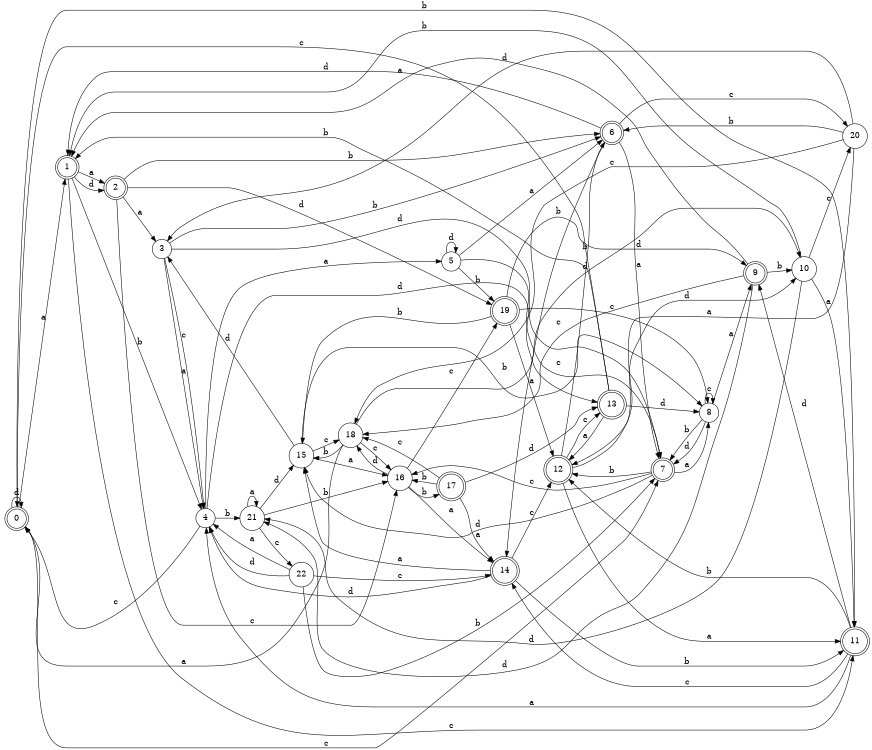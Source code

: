 digraph n19_7 {
__start0 [label="" shape="none"];

rankdir=LR;
size="8,5";

s0 [style="rounded,filled", color="black", fillcolor="white" shape="doublecircle", label="0"];
s1 [style="rounded,filled", color="black", fillcolor="white" shape="doublecircle", label="1"];
s2 [style="rounded,filled", color="black", fillcolor="white" shape="doublecircle", label="2"];
s3 [style="filled", color="black", fillcolor="white" shape="circle", label="3"];
s4 [style="filled", color="black", fillcolor="white" shape="circle", label="4"];
s5 [style="filled", color="black", fillcolor="white" shape="circle", label="5"];
s6 [style="rounded,filled", color="black", fillcolor="white" shape="doublecircle", label="6"];
s7 [style="rounded,filled", color="black", fillcolor="white" shape="doublecircle", label="7"];
s8 [style="filled", color="black", fillcolor="white" shape="circle", label="8"];
s9 [style="rounded,filled", color="black", fillcolor="white" shape="doublecircle", label="9"];
s10 [style="filled", color="black", fillcolor="white" shape="circle", label="10"];
s11 [style="rounded,filled", color="black", fillcolor="white" shape="doublecircle", label="11"];
s12 [style="rounded,filled", color="black", fillcolor="white" shape="doublecircle", label="12"];
s13 [style="rounded,filled", color="black", fillcolor="white" shape="doublecircle", label="13"];
s14 [style="rounded,filled", color="black", fillcolor="white" shape="doublecircle", label="14"];
s15 [style="filled", color="black", fillcolor="white" shape="circle", label="15"];
s16 [style="filled", color="black", fillcolor="white" shape="circle", label="16"];
s17 [style="rounded,filled", color="black", fillcolor="white" shape="doublecircle", label="17"];
s18 [style="filled", color="black", fillcolor="white" shape="circle", label="18"];
s19 [style="rounded,filled", color="black", fillcolor="white" shape="doublecircle", label="19"];
s20 [style="filled", color="black", fillcolor="white" shape="circle", label="20"];
s21 [style="filled", color="black", fillcolor="white" shape="circle", label="21"];
s22 [style="filled", color="black", fillcolor="white" shape="circle", label="22"];
s0 -> s1 [label="a"];
s0 -> s11 [label="b"];
s0 -> s7 [label="c"];
s0 -> s0 [label="d"];
s1 -> s2 [label="a"];
s1 -> s4 [label="b"];
s1 -> s11 [label="c"];
s1 -> s2 [label="d"];
s2 -> s3 [label="a"];
s2 -> s6 [label="b"];
s2 -> s16 [label="c"];
s2 -> s19 [label="d"];
s3 -> s4 [label="a"];
s3 -> s6 [label="b"];
s3 -> s4 [label="c"];
s3 -> s7 [label="d"];
s4 -> s5 [label="a"];
s4 -> s21 [label="b"];
s4 -> s0 [label="c"];
s4 -> s13 [label="d"];
s5 -> s6 [label="a"];
s5 -> s19 [label="b"];
s5 -> s7 [label="c"];
s5 -> s5 [label="d"];
s6 -> s7 [label="a"];
s6 -> s14 [label="b"];
s6 -> s20 [label="c"];
s6 -> s1 [label="d"];
s7 -> s8 [label="a"];
s7 -> s12 [label="b"];
s7 -> s16 [label="c"];
s7 -> s15 [label="d"];
s8 -> s9 [label="a"];
s8 -> s7 [label="b"];
s8 -> s8 [label="c"];
s8 -> s7 [label="d"];
s9 -> s1 [label="a"];
s9 -> s10 [label="b"];
s9 -> s18 [label="c"];
s9 -> s21 [label="d"];
s10 -> s11 [label="a"];
s10 -> s1 [label="b"];
s10 -> s20 [label="c"];
s10 -> s21 [label="d"];
s11 -> s4 [label="a"];
s11 -> s12 [label="b"];
s11 -> s14 [label="c"];
s11 -> s9 [label="d"];
s12 -> s11 [label="a"];
s12 -> s6 [label="b"];
s12 -> s13 [label="c"];
s12 -> s10 [label="d"];
s13 -> s12 [label="a"];
s13 -> s1 [label="b"];
s13 -> s0 [label="c"];
s13 -> s8 [label="d"];
s14 -> s15 [label="a"];
s14 -> s11 [label="b"];
s14 -> s12 [label="c"];
s14 -> s4 [label="d"];
s15 -> s16 [label="a"];
s15 -> s8 [label="b"];
s15 -> s18 [label="c"];
s15 -> s3 [label="d"];
s16 -> s14 [label="a"];
s16 -> s17 [label="b"];
s16 -> s19 [label="c"];
s16 -> s18 [label="d"];
s17 -> s14 [label="a"];
s17 -> s16 [label="b"];
s17 -> s18 [label="c"];
s17 -> s13 [label="d"];
s18 -> s0 [label="a"];
s18 -> s15 [label="b"];
s18 -> s16 [label="c"];
s18 -> s10 [label="d"];
s19 -> s12 [label="a"];
s19 -> s15 [label="b"];
s19 -> s8 [label="c"];
s19 -> s9 [label="d"];
s20 -> s12 [label="a"];
s20 -> s6 [label="b"];
s20 -> s18 [label="c"];
s20 -> s3 [label="d"];
s21 -> s21 [label="a"];
s21 -> s16 [label="b"];
s21 -> s22 [label="c"];
s21 -> s15 [label="d"];
s22 -> s4 [label="a"];
s22 -> s7 [label="b"];
s22 -> s14 [label="c"];
s22 -> s4 [label="d"];

}